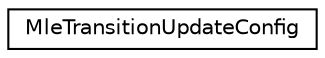 digraph "Graphical Class Hierarchy"
{
  edge [fontname="Helvetica",fontsize="10",labelfontname="Helvetica",labelfontsize="10"];
  node [fontname="Helvetica",fontsize="10",shape=record];
  rankdir="LR";
  Node0 [label="MleTransitionUpdateConfig",height=0.2,width=0.4,color="black", fillcolor="white", style="filled",URL="$structkaldi_1_1MleTransitionUpdateConfig.html"];
}
